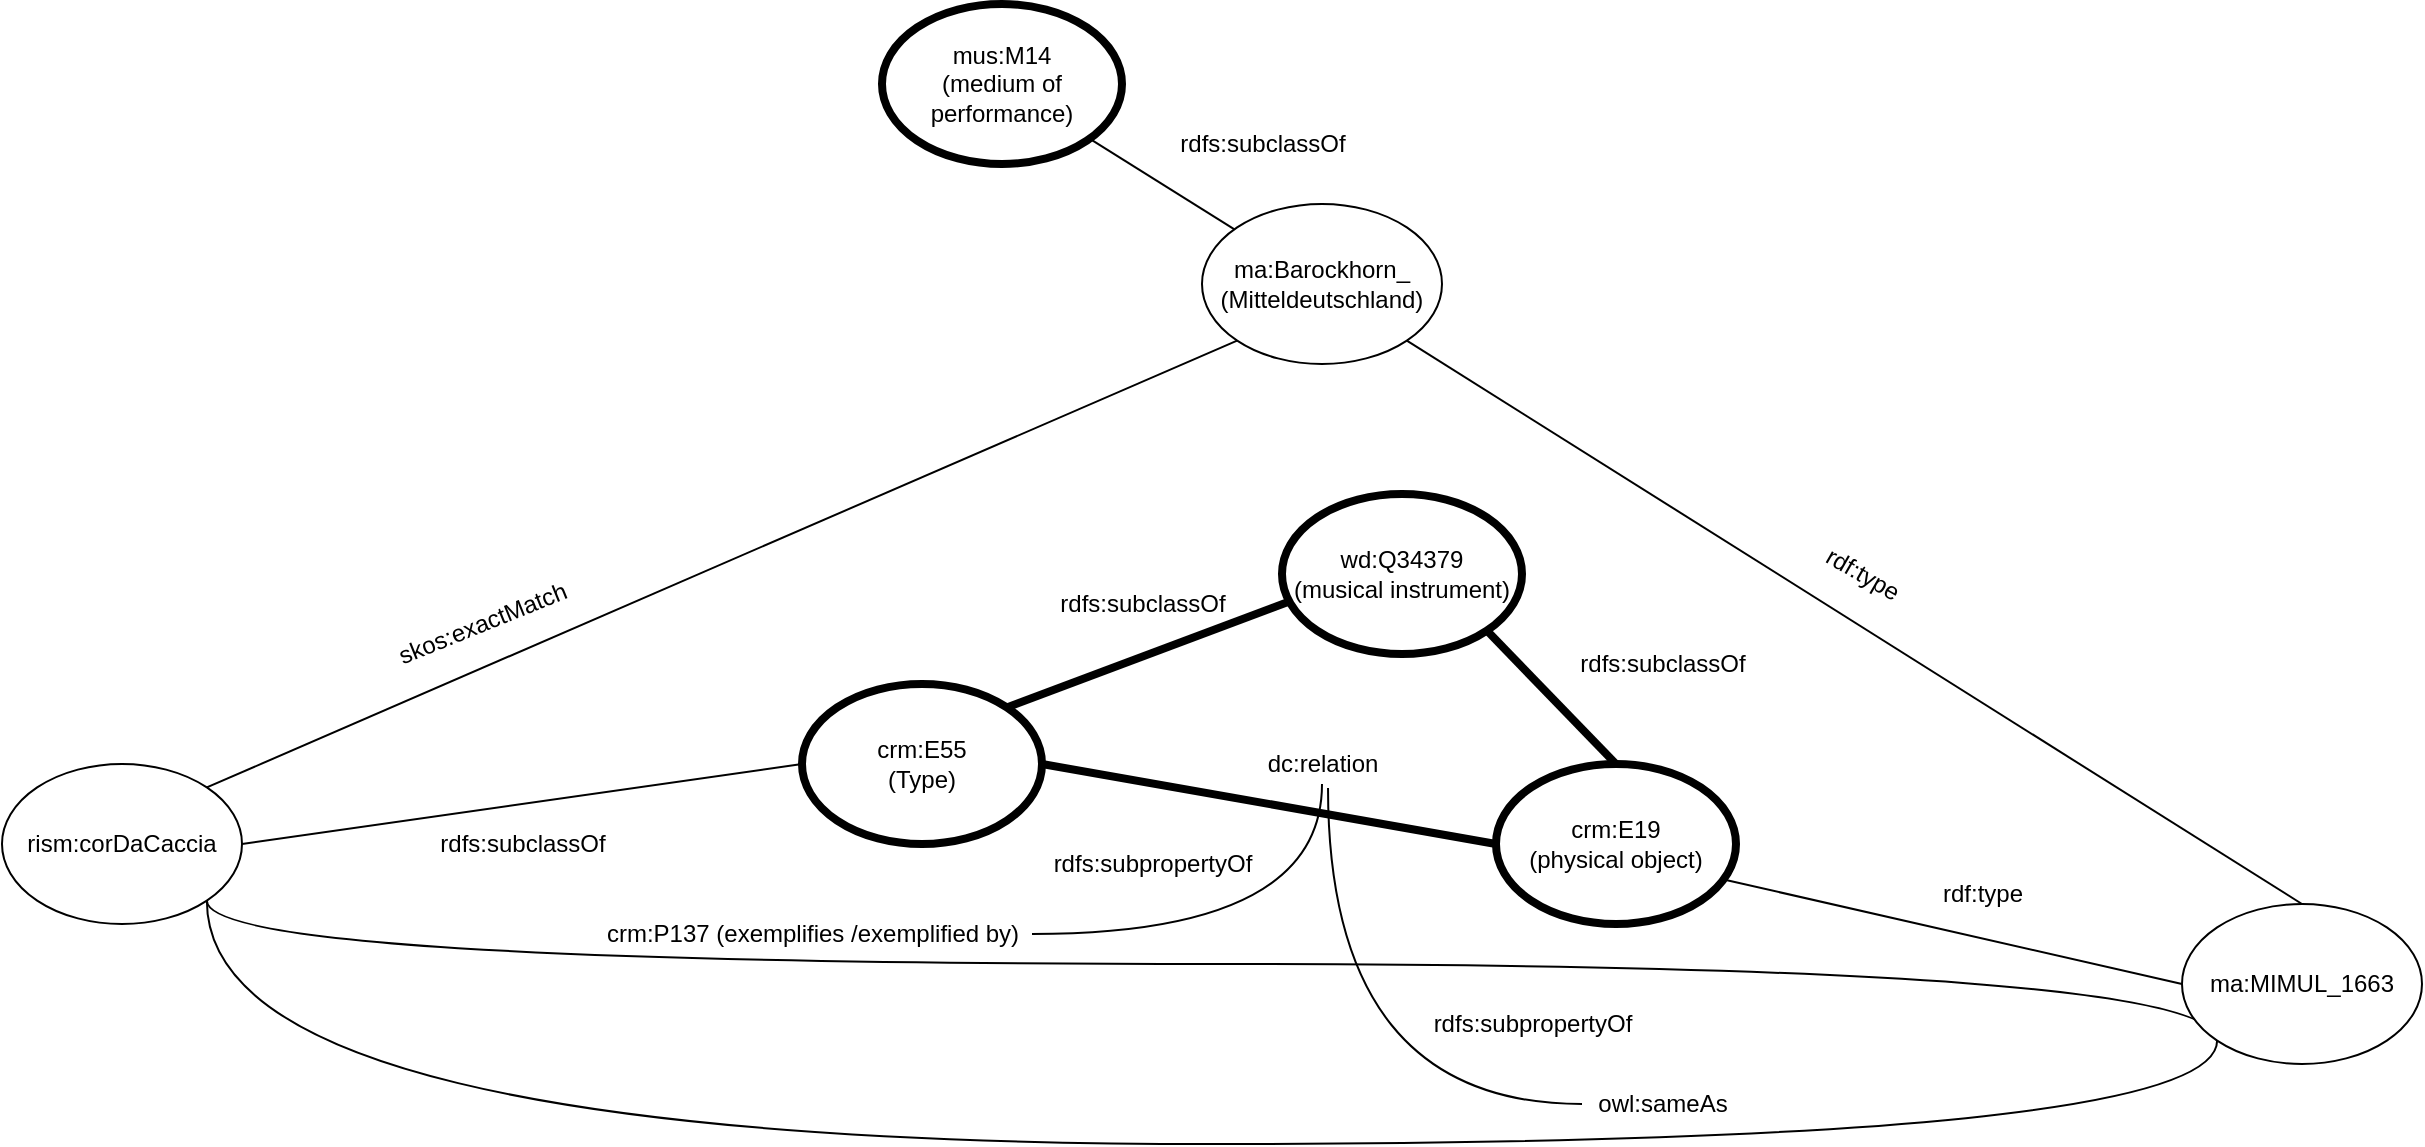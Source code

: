 <mxfile version="13.1.5" type="device"><diagram id="rZ2PwEW_QNEFfJLF4zQg" name="Page-1"><mxGraphModel dx="1773" dy="602" grid="1" gridSize="10" guides="1" tooltips="1" connect="1" arrows="1" fold="1" page="1" pageScale="1" pageWidth="827" pageHeight="1169" math="0" shadow="0"><root><mxCell id="0"/><mxCell id="1" parent="0"/><mxCell id="ipnYYao-t9TJA6yGNGF8-28" style="edgeStyle=none;rounded=0;orthogonalLoop=1;jettySize=auto;html=1;exitX=1;exitY=0;exitDx=0;exitDy=0;entryX=0;entryY=1;entryDx=0;entryDy=0;endArrow=none;endFill=0;" parent="1" source="ipnYYao-t9TJA6yGNGF8-29" target="ipnYYao-t9TJA6yGNGF8-30" edge="1"><mxGeometry relative="1" as="geometry"/></mxCell><mxCell id="_EseaCE7pfvpWXceeyWg-17" style="edgeStyle=orthogonalEdgeStyle;rounded=0;orthogonalLoop=1;jettySize=auto;html=1;entryX=0;entryY=1;entryDx=0;entryDy=0;endArrow=none;endFill=0;strokeWidth=1;curved=1;exitX=1;exitY=1;exitDx=0;exitDy=0;" parent="1" source="ipnYYao-t9TJA6yGNGF8-29" target="_EseaCE7pfvpWXceeyWg-36" edge="1"><mxGeometry relative="1" as="geometry"><Array as="points"><mxPoint x="62" y="820"/><mxPoint x="1068" y="820"/></Array></mxGeometry></mxCell><mxCell id="_EseaCE7pfvpWXceeyWg-25" style="edgeStyle=orthogonalEdgeStyle;curved=1;rounded=0;orthogonalLoop=1;jettySize=auto;html=1;exitX=1;exitY=1;exitDx=0;exitDy=0;entryX=0;entryY=1;entryDx=0;entryDy=0;endArrow=none;endFill=0;strokeWidth=1;" parent="1" source="ipnYYao-t9TJA6yGNGF8-29" target="_EseaCE7pfvpWXceeyWg-36" edge="1"><mxGeometry relative="1" as="geometry"><Array as="points"><mxPoint x="62" y="910"/><mxPoint x="1068" y="910"/></Array></mxGeometry></mxCell><mxCell id="ipnYYao-t9TJA6yGNGF8-29" value="rism:corDaCaccia" style="ellipse;whiteSpace=wrap;html=1;strokeWidth=1;" parent="1" vertex="1"><mxGeometry x="-40" y="720" width="120" height="80" as="geometry"/></mxCell><mxCell id="ipnYYao-t9TJA6yGNGF8-57" style="edgeStyle=none;rounded=0;orthogonalLoop=1;jettySize=auto;html=1;exitX=1;exitY=1;exitDx=0;exitDy=0;entryX=0.5;entryY=0;entryDx=0;entryDy=0;endArrow=none;endFill=0;" parent="1" source="ipnYYao-t9TJA6yGNGF8-30" target="_EseaCE7pfvpWXceeyWg-36" edge="1"><mxGeometry relative="1" as="geometry"/></mxCell><mxCell id="qaXrOrbWDvaC4yQ7PtSV-3" value="" style="edgeStyle=none;rounded=0;orthogonalLoop=1;jettySize=auto;html=1;endArrow=none;endFill=0;strokeWidth=1;" edge="1" parent="1" source="ipnYYao-t9TJA6yGNGF8-30" target="qaXrOrbWDvaC4yQ7PtSV-2"><mxGeometry relative="1" as="geometry"/></mxCell><mxCell id="ipnYYao-t9TJA6yGNGF8-30" value="ma:Barockhorn_&lt;br&gt;(Mitteldeutschland)" style="ellipse;whiteSpace=wrap;html=1;strokeWidth=1;" parent="1" vertex="1"><mxGeometry x="560" y="440" width="120" height="80" as="geometry"/></mxCell><mxCell id="qaXrOrbWDvaC4yQ7PtSV-2" value="mus:M14&lt;br&gt;(medium of performance)" style="ellipse;whiteSpace=wrap;html=1;strokeWidth=4;" vertex="1" parent="1"><mxGeometry x="400" y="340" width="120" height="80" as="geometry"/></mxCell><mxCell id="_EseaCE7pfvpWXceeyWg-37" style="rounded=0;orthogonalLoop=1;jettySize=auto;html=1;exitX=0.958;exitY=0.725;exitDx=0;exitDy=0;entryX=0;entryY=0.5;entryDx=0;entryDy=0;endArrow=none;endFill=0;strokeWidth=1;exitPerimeter=0;" parent="1" source="ipnYYao-t9TJA6yGNGF8-56" target="_EseaCE7pfvpWXceeyWg-36" edge="1"><mxGeometry relative="1" as="geometry"/></mxCell><mxCell id="ipnYYao-t9TJA6yGNGF8-56" value="crm:E19&lt;br&gt;(physical object)" style="ellipse;whiteSpace=wrap;html=1;strokeWidth=4;" parent="1" vertex="1"><mxGeometry x="707" y="720" width="120" height="80" as="geometry"/></mxCell><mxCell id="_EseaCE7pfvpWXceeyWg-1" value="skos:exactMatch" style="text;html=1;align=center;verticalAlign=middle;resizable=0;points=[];autosize=1;rotation=338;" parent="1" vertex="1"><mxGeometry x="150" y="640" width="100" height="20" as="geometry"/></mxCell><mxCell id="_EseaCE7pfvpWXceeyWg-2" value="rdf:type" style="text;html=1;align=center;verticalAlign=middle;resizable=0;points=[];autosize=1;rotation=30;" parent="1" vertex="1"><mxGeometry x="860" y="615" width="60" height="20" as="geometry"/></mxCell><mxCell id="_EseaCE7pfvpWXceeyWg-6" style="rounded=0;orthogonalLoop=1;jettySize=auto;html=1;exitX=0;exitY=0.5;exitDx=0;exitDy=0;entryX=1;entryY=0.5;entryDx=0;entryDy=0;endArrow=none;endFill=0;strokeWidth=1;" parent="1" source="_EseaCE7pfvpWXceeyWg-3" target="ipnYYao-t9TJA6yGNGF8-29" edge="1"><mxGeometry relative="1" as="geometry"><mxPoint x="160" y="760" as="sourcePoint"/></mxGeometry></mxCell><mxCell id="_EseaCE7pfvpWXceeyWg-7" style="rounded=0;orthogonalLoop=1;jettySize=auto;html=1;exitX=1;exitY=0.5;exitDx=0;exitDy=0;entryX=0;entryY=0.5;entryDx=0;entryDy=0;endArrow=none;endFill=0;strokeWidth=4;" parent="1" source="_EseaCE7pfvpWXceeyWg-3" target="ipnYYao-t9TJA6yGNGF8-56" edge="1"><mxGeometry relative="1" as="geometry"/></mxCell><mxCell id="_EseaCE7pfvpWXceeyWg-39" style="edgeStyle=none;rounded=0;orthogonalLoop=1;jettySize=auto;html=1;exitX=1;exitY=0;exitDx=0;exitDy=0;entryX=0.025;entryY=0.675;entryDx=0;entryDy=0;entryPerimeter=0;endArrow=none;endFill=0;strokeWidth=4;" parent="1" source="_EseaCE7pfvpWXceeyWg-3" target="_EseaCE7pfvpWXceeyWg-38" edge="1"><mxGeometry relative="1" as="geometry"/></mxCell><mxCell id="_EseaCE7pfvpWXceeyWg-3" value="crm:E55&lt;br&gt;(Type)" style="ellipse;whiteSpace=wrap;html=1;strokeWidth=4;" parent="1" vertex="1"><mxGeometry x="360" y="680" width="120" height="80" as="geometry"/></mxCell><mxCell id="_EseaCE7pfvpWXceeyWg-33" style="edgeStyle=orthogonalEdgeStyle;curved=1;rounded=0;orthogonalLoop=1;jettySize=auto;html=1;endArrow=none;endFill=0;strokeWidth=1;" parent="1" source="_EseaCE7pfvpWXceeyWg-18" target="_EseaCE7pfvpWXceeyWg-34" edge="1"><mxGeometry relative="1" as="geometry"><mxPoint x="620" y="731" as="targetPoint"/></mxGeometry></mxCell><mxCell id="_EseaCE7pfvpWXceeyWg-18" value="crm:P137 (exemplifies /exemplified by)" style="text;html=1;align=center;verticalAlign=middle;resizable=0;points=[];autosize=1;" parent="1" vertex="1"><mxGeometry x="255" y="795" width="220" height="20" as="geometry"/></mxCell><mxCell id="_EseaCE7pfvpWXceeyWg-44" style="edgeStyle=orthogonalEdgeStyle;rounded=0;orthogonalLoop=1;jettySize=auto;html=1;entryX=0.543;entryY=1.1;entryDx=0;entryDy=0;entryPerimeter=0;endArrow=none;endFill=0;strokeWidth=1;curved=1;" parent="1" source="_EseaCE7pfvpWXceeyWg-23" target="_EseaCE7pfvpWXceeyWg-34" edge="1"><mxGeometry relative="1" as="geometry"/></mxCell><mxCell id="_EseaCE7pfvpWXceeyWg-23" value="owl:sameAs" style="text;html=1;align=center;verticalAlign=middle;resizable=0;points=[];autosize=1;" parent="1" vertex="1"><mxGeometry x="750" y="880" width="80" height="20" as="geometry"/></mxCell><mxCell id="_EseaCE7pfvpWXceeyWg-19" value="rdfs:subclassOf" style="text;html=1;align=center;verticalAlign=middle;resizable=0;points=[];autosize=1;" parent="1" vertex="1"><mxGeometry x="170" y="750" width="100" height="20" as="geometry"/></mxCell><mxCell id="_EseaCE7pfvpWXceeyWg-27" value="rdfs:subpropertyOf" style="text;html=1;align=center;verticalAlign=middle;resizable=0;points=[];autosize=1;" parent="1" vertex="1"><mxGeometry x="670" y="840" width="110" height="20" as="geometry"/></mxCell><mxCell id="_EseaCE7pfvpWXceeyWg-34" value="dc:relation" style="text;html=1;align=center;verticalAlign=middle;resizable=0;points=[];autosize=1;" parent="1" vertex="1"><mxGeometry x="585" y="710" width="70" height="20" as="geometry"/></mxCell><mxCell id="_EseaCE7pfvpWXceeyWg-36" value="ma:MIMUL_1663" style="ellipse;whiteSpace=wrap;html=1;strokeWidth=1;" parent="1" vertex="1"><mxGeometry x="1050" y="790" width="120" height="80" as="geometry"/></mxCell><mxCell id="qaXrOrbWDvaC4yQ7PtSV-5" style="rounded=0;orthogonalLoop=1;jettySize=auto;html=1;exitX=1;exitY=1;exitDx=0;exitDy=0;entryX=0.5;entryY=0;entryDx=0;entryDy=0;endArrow=none;endFill=0;strokeWidth=4;" edge="1" parent="1" source="_EseaCE7pfvpWXceeyWg-38" target="ipnYYao-t9TJA6yGNGF8-56"><mxGeometry relative="1" as="geometry"/></mxCell><mxCell id="_EseaCE7pfvpWXceeyWg-38" value="wd:Q34379&lt;br&gt;(musical instrument)" style="ellipse;whiteSpace=wrap;html=1;strokeWidth=4;" parent="1" vertex="1"><mxGeometry x="600" y="585" width="120" height="80" as="geometry"/></mxCell><mxCell id="_EseaCE7pfvpWXceeyWg-40" value="rdfs:subclassOf" style="text;html=1;align=center;verticalAlign=middle;resizable=0;points=[];autosize=1;" parent="1" vertex="1"><mxGeometry x="480" y="630" width="100" height="20" as="geometry"/></mxCell><mxCell id="_EseaCE7pfvpWXceeyWg-41" value="rdf:type" style="text;html=1;align=center;verticalAlign=middle;resizable=0;points=[];autosize=1;" parent="1" vertex="1"><mxGeometry x="920" y="775" width="60" height="20" as="geometry"/></mxCell><mxCell id="qaXrOrbWDvaC4yQ7PtSV-4" value="rdfs:subclassOf" style="text;html=1;align=center;verticalAlign=middle;resizable=0;points=[];autosize=1;" vertex="1" parent="1"><mxGeometry x="540" y="400" width="100" height="20" as="geometry"/></mxCell><mxCell id="qaXrOrbWDvaC4yQ7PtSV-6" value="rdfs:subpropertyOf" style="text;html=1;align=center;verticalAlign=middle;resizable=0;points=[];autosize=1;" vertex="1" parent="1"><mxGeometry x="480" y="760" width="110" height="20" as="geometry"/></mxCell><mxCell id="qaXrOrbWDvaC4yQ7PtSV-7" value="rdfs:subclassOf" style="text;html=1;align=center;verticalAlign=middle;resizable=0;points=[];autosize=1;" vertex="1" parent="1"><mxGeometry x="740" y="660" width="100" height="20" as="geometry"/></mxCell></root></mxGraphModel></diagram></mxfile>